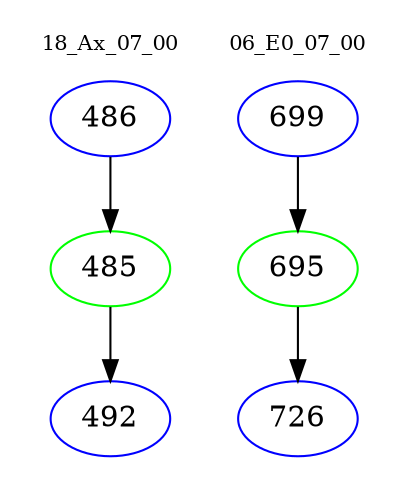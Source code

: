digraph{
subgraph cluster_0 {
color = white
label = "18_Ax_07_00";
fontsize=10;
T0_486 [label="486", color="blue"]
T0_486 -> T0_485 [color="black"]
T0_485 [label="485", color="green"]
T0_485 -> T0_492 [color="black"]
T0_492 [label="492", color="blue"]
}
subgraph cluster_1 {
color = white
label = "06_E0_07_00";
fontsize=10;
T1_699 [label="699", color="blue"]
T1_699 -> T1_695 [color="black"]
T1_695 [label="695", color="green"]
T1_695 -> T1_726 [color="black"]
T1_726 [label="726", color="blue"]
}
}
